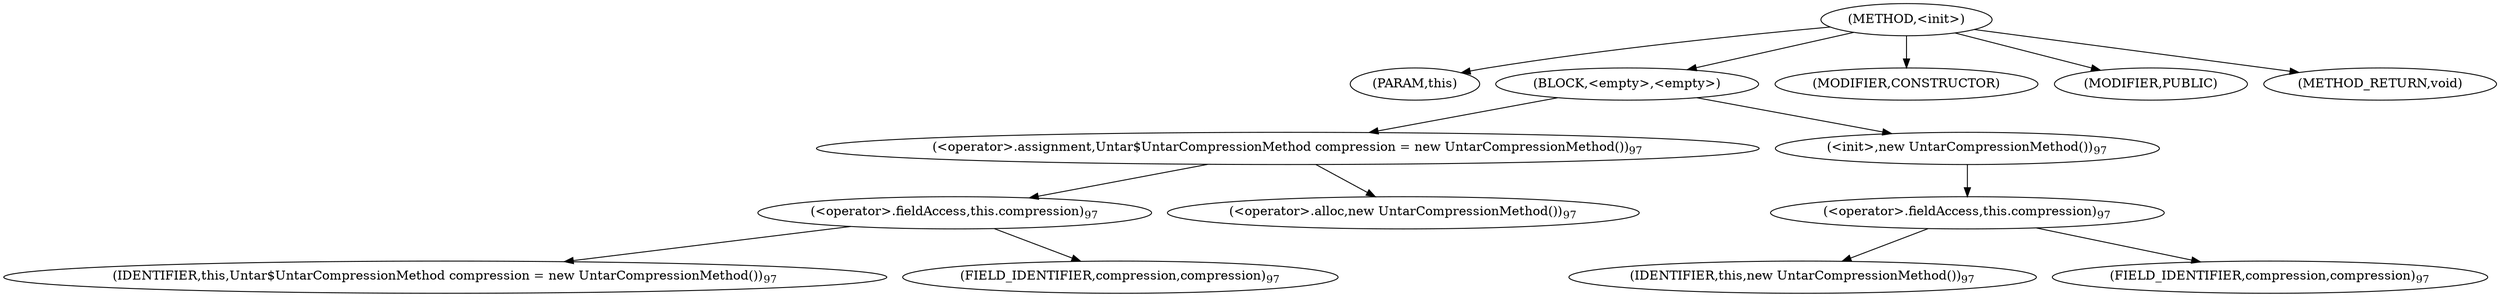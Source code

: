 digraph "&lt;init&gt;" {  
"276" [label = <(METHOD,&lt;init&gt;)> ]
"277" [label = <(PARAM,this)> ]
"278" [label = <(BLOCK,&lt;empty&gt;,&lt;empty&gt;)> ]
"279" [label = <(&lt;operator&gt;.assignment,Untar$UntarCompressionMethod compression = new UntarCompressionMethod())<SUB>97</SUB>> ]
"280" [label = <(&lt;operator&gt;.fieldAccess,this.compression)<SUB>97</SUB>> ]
"281" [label = <(IDENTIFIER,this,Untar$UntarCompressionMethod compression = new UntarCompressionMethod())<SUB>97</SUB>> ]
"282" [label = <(FIELD_IDENTIFIER,compression,compression)<SUB>97</SUB>> ]
"283" [label = <(&lt;operator&gt;.alloc,new UntarCompressionMethod())<SUB>97</SUB>> ]
"284" [label = <(&lt;init&gt;,new UntarCompressionMethod())<SUB>97</SUB>> ]
"285" [label = <(&lt;operator&gt;.fieldAccess,this.compression)<SUB>97</SUB>> ]
"286" [label = <(IDENTIFIER,this,new UntarCompressionMethod())<SUB>97</SUB>> ]
"287" [label = <(FIELD_IDENTIFIER,compression,compression)<SUB>97</SUB>> ]
"288" [label = <(MODIFIER,CONSTRUCTOR)> ]
"289" [label = <(MODIFIER,PUBLIC)> ]
"290" [label = <(METHOD_RETURN,void)> ]
  "276" -> "277" 
  "276" -> "278" 
  "276" -> "288" 
  "276" -> "289" 
  "276" -> "290" 
  "278" -> "279" 
  "278" -> "284" 
  "279" -> "280" 
  "279" -> "283" 
  "280" -> "281" 
  "280" -> "282" 
  "284" -> "285" 
  "285" -> "286" 
  "285" -> "287" 
}
